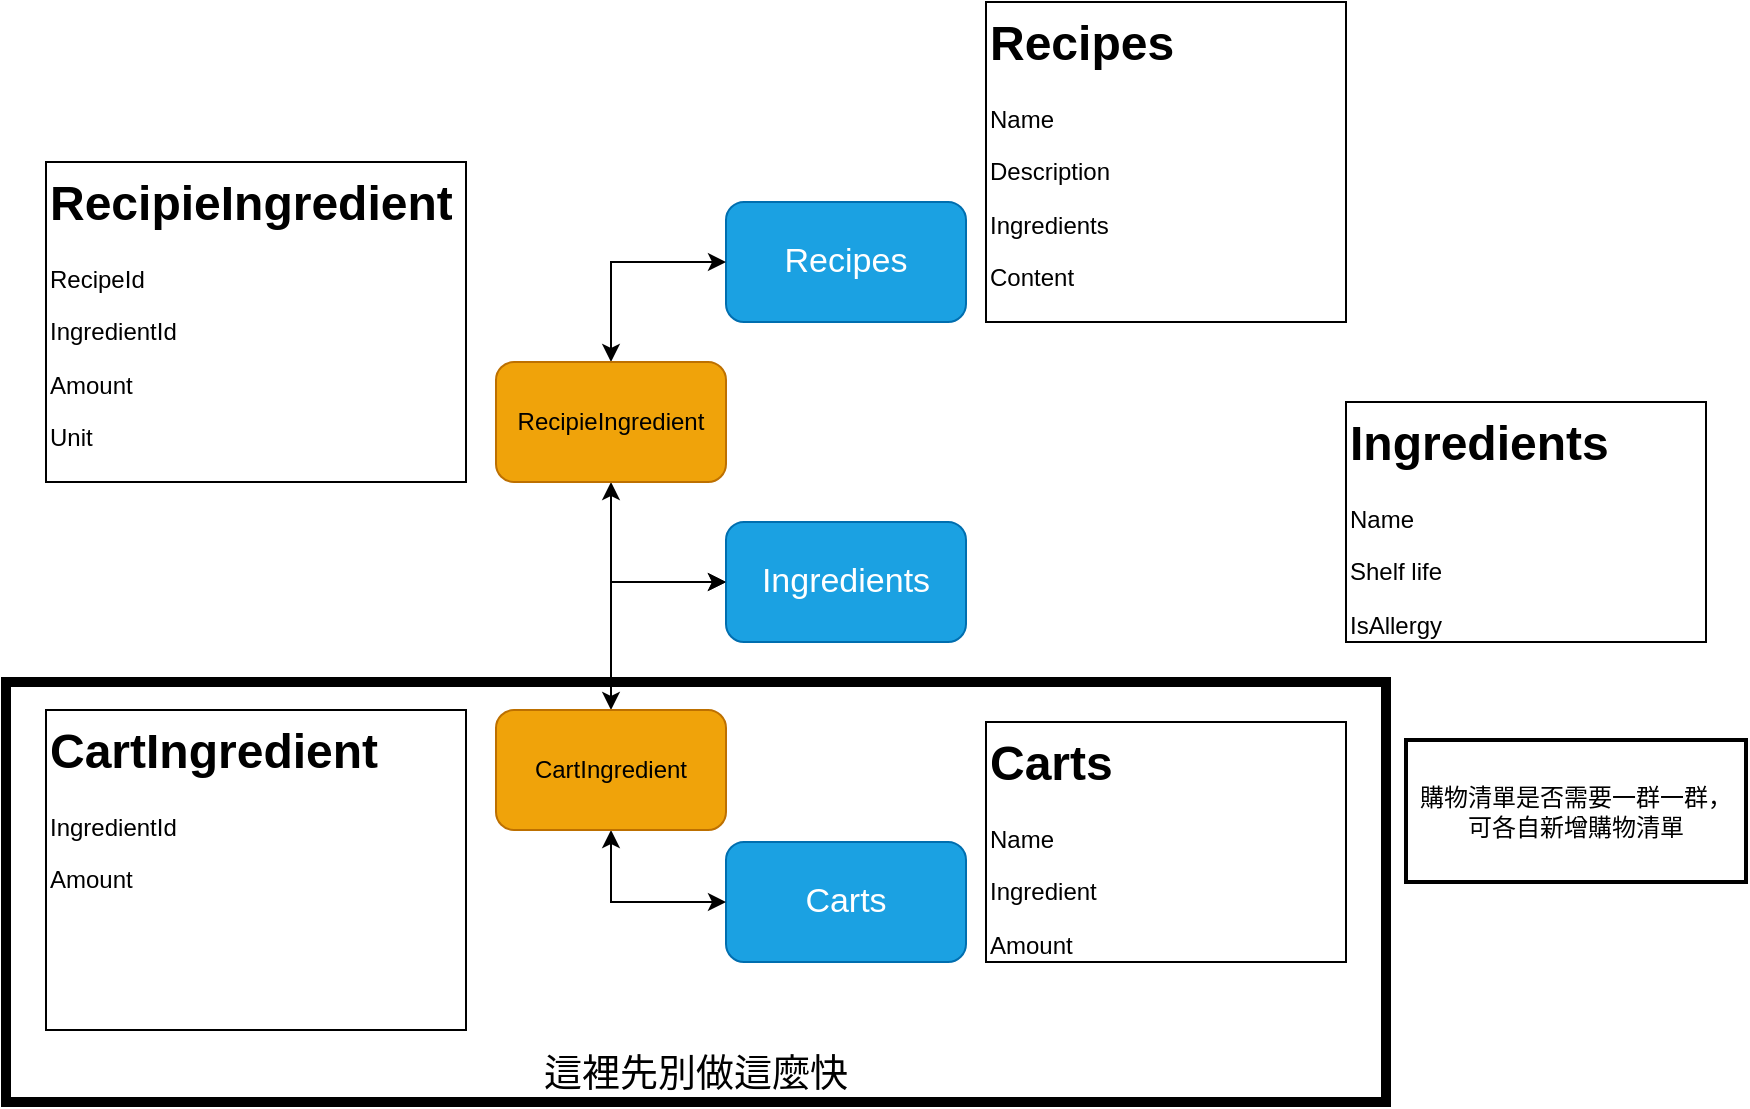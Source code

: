 <mxfile version="27.0.5">
  <diagram name="Page-1" id="JOU_ey2y7Ef1f-dNLchi">
    <mxGraphModel dx="2148" dy="696" grid="1" gridSize="10" guides="1" tooltips="1" connect="1" arrows="1" fold="1" page="1" pageScale="1" pageWidth="1169" pageHeight="827" math="0" shadow="0">
      <root>
        <mxCell id="0" />
        <mxCell id="1" parent="0" />
        <mxCell id="HMszOZsf1zMzUZQNafwa-1" value="Recipes" style="rounded=1;whiteSpace=wrap;html=1;fillColor=#1ba1e2;fontColor=#ffffff;strokeColor=#006EAF;fontSize=17;" parent="1" vertex="1">
          <mxGeometry x="160" y="130" width="120" height="60" as="geometry" />
        </mxCell>
        <mxCell id="HMszOZsf1zMzUZQNafwa-2" value="Carts" style="rounded=1;whiteSpace=wrap;html=1;fillColor=#1ba1e2;fontColor=#ffffff;strokeColor=#006EAF;fontSize=17;" parent="1" vertex="1">
          <mxGeometry x="160" y="450" width="120" height="60" as="geometry" />
        </mxCell>
        <mxCell id="HMszOZsf1zMzUZQNafwa-11" style="edgeStyle=orthogonalEdgeStyle;rounded=0;orthogonalLoop=1;jettySize=auto;html=1;exitX=0;exitY=0.5;exitDx=0;exitDy=0;entryX=0.5;entryY=0;entryDx=0;entryDy=0;startArrow=classic;startFill=1;" parent="1" source="HMszOZsf1zMzUZQNafwa-3" target="HMszOZsf1zMzUZQNafwa-9" edge="1">
          <mxGeometry relative="1" as="geometry" />
        </mxCell>
        <mxCell id="HMszOZsf1zMzUZQNafwa-3" value="Ingredients" style="rounded=1;whiteSpace=wrap;html=1;fillColor=#1ba1e2;fontColor=#ffffff;strokeColor=#006EAF;fontSize=17;" parent="1" vertex="1">
          <mxGeometry x="160" y="290" width="120" height="60" as="geometry" />
        </mxCell>
        <mxCell id="HMszOZsf1zMzUZQNafwa-4" value="&lt;h1 style=&quot;margin-top: 0px;&quot;&gt;Recipes&lt;/h1&gt;&lt;p&gt;Name&lt;/p&gt;&lt;p&gt;Description&lt;/p&gt;&lt;p&gt;Ingredients&lt;/p&gt;&lt;p&gt;Content&lt;/p&gt;" style="text;html=1;overflow=hidden;rounded=0;spacing=2;whiteSpace=wrap;strokeColor=default;" parent="1" vertex="1">
          <mxGeometry x="290" y="30" width="180" height="160" as="geometry" />
        </mxCell>
        <mxCell id="HMszOZsf1zMzUZQNafwa-6" value="&lt;h1 style=&quot;margin-top: 0px;&quot;&gt;Ingredients&lt;/h1&gt;&lt;p&gt;Name&lt;/p&gt;&lt;p&gt;Shelf life&lt;/p&gt;&lt;p&gt;IsAllergy&lt;/p&gt;" style="text;html=1;overflow=hidden;rounded=0;spacing=2;whiteSpace=wrap;strokeColor=default;" parent="1" vertex="1">
          <mxGeometry x="470" y="230" width="180" height="120" as="geometry" />
        </mxCell>
        <mxCell id="HMszOZsf1zMzUZQNafwa-7" value="&lt;h1 style=&quot;margin-top: 0px;&quot;&gt;&lt;span style=&quot;background-color: transparent; color: light-dark(rgb(0, 0, 0), rgb(255, 255, 255));&quot;&gt;Carts&lt;/span&gt;&lt;/h1&gt;&lt;p style=&quot;margin-top: 0px;&quot;&gt;&lt;span style=&quot;background-color: transparent; color: light-dark(rgb(0, 0, 0), rgb(255, 255, 255)); font-size: 12px; font-weight: normal;&quot;&gt;Name&lt;/span&gt;&lt;/p&gt;&lt;p&gt;Ingredient&lt;/p&gt;&lt;p&gt;Amount&lt;/p&gt;" style="text;html=1;overflow=hidden;rounded=0;spacing=2;whiteSpace=wrap;strokeColor=default;" parent="1" vertex="1">
          <mxGeometry x="290" y="390" width="180" height="120" as="geometry" />
        </mxCell>
        <mxCell id="HMszOZsf1zMzUZQNafwa-13" style="edgeStyle=orthogonalEdgeStyle;rounded=0;orthogonalLoop=1;jettySize=auto;html=1;exitX=0.5;exitY=0;exitDx=0;exitDy=0;entryX=0;entryY=0.5;entryDx=0;entryDy=0;startArrow=classic;startFill=1;" parent="1" source="HMszOZsf1zMzUZQNafwa-8" target="HMszOZsf1zMzUZQNafwa-1" edge="1">
          <mxGeometry relative="1" as="geometry" />
        </mxCell>
        <mxCell id="HMszOZsf1zMzUZQNafwa-14" style="edgeStyle=orthogonalEdgeStyle;rounded=0;orthogonalLoop=1;jettySize=auto;html=1;exitX=0.5;exitY=1;exitDx=0;exitDy=0;entryX=0;entryY=0.5;entryDx=0;entryDy=0;startArrow=classic;startFill=1;" parent="1" source="HMszOZsf1zMzUZQNafwa-8" target="HMszOZsf1zMzUZQNafwa-3" edge="1">
          <mxGeometry relative="1" as="geometry" />
        </mxCell>
        <mxCell id="HMszOZsf1zMzUZQNafwa-8" value="RecipieIngredient" style="rounded=1;whiteSpace=wrap;html=1;fillColor=#f0a30a;fontColor=#000000;strokeColor=#BD7000;" parent="1" vertex="1">
          <mxGeometry x="45" y="210" width="115" height="60" as="geometry" />
        </mxCell>
        <mxCell id="HMszOZsf1zMzUZQNafwa-12" style="edgeStyle=orthogonalEdgeStyle;rounded=0;orthogonalLoop=1;jettySize=auto;html=1;exitX=0.5;exitY=1;exitDx=0;exitDy=0;entryX=0;entryY=0.5;entryDx=0;entryDy=0;startArrow=classic;startFill=1;" parent="1" source="HMszOZsf1zMzUZQNafwa-9" target="HMszOZsf1zMzUZQNafwa-2" edge="1">
          <mxGeometry relative="1" as="geometry" />
        </mxCell>
        <mxCell id="HMszOZsf1zMzUZQNafwa-9" value="CartIngredient" style="rounded=1;whiteSpace=wrap;html=1;fillColor=#f0a30a;fontColor=#000000;strokeColor=#BD7000;" parent="1" vertex="1">
          <mxGeometry x="45" y="384" width="115" height="60" as="geometry" />
        </mxCell>
        <mxCell id="bbvA6-XSSEJl-vqrYHCZ-1" value="&lt;h1 style=&quot;margin-top: 0px;&quot;&gt;RecipieIngredient&lt;/h1&gt;&lt;p&gt;RecipeId&lt;/p&gt;&lt;p&gt;&lt;span style=&quot;background-color: transparent; color: light-dark(rgb(0, 0, 0), rgb(255, 255, 255));&quot;&gt;IngredientId&lt;/span&gt;&lt;/p&gt;&lt;p&gt;Amount&lt;/p&gt;&lt;p&gt;Unit&lt;/p&gt;" style="text;html=1;overflow=hidden;rounded=0;spacing=2;whiteSpace=wrap;strokeColor=default;" vertex="1" parent="1">
          <mxGeometry x="-180" y="110" width="210" height="160" as="geometry" />
        </mxCell>
        <mxCell id="bbvA6-XSSEJl-vqrYHCZ-2" value="&lt;h1 style=&quot;margin-top: 0px;&quot;&gt;CartIngredient&lt;/h1&gt;&lt;p&gt;&lt;span style=&quot;background-color: transparent; color: light-dark(rgb(0, 0, 0), rgb(255, 255, 255));&quot;&gt;IngredientId&lt;/span&gt;&lt;/p&gt;&lt;p&gt;Amount&lt;/p&gt;" style="text;html=1;overflow=hidden;rounded=0;spacing=2;whiteSpace=wrap;strokeColor=default;" vertex="1" parent="1">
          <mxGeometry x="-180" y="384" width="210" height="160" as="geometry" />
        </mxCell>
        <mxCell id="bbvA6-XSSEJl-vqrYHCZ-3" value="這裡先別做這麼快" style="rounded=0;whiteSpace=wrap;html=1;fillColor=none;strokeWidth=5;fontSize=19;verticalAlign=bottom;" vertex="1" parent="1">
          <mxGeometry x="-200" y="370" width="690" height="210" as="geometry" />
        </mxCell>
        <mxCell id="bbvA6-XSSEJl-vqrYHCZ-4" value="購物清單是否需要一群一群，&lt;br&gt;可各自新增購物清單" style="text;html=1;align=center;verticalAlign=middle;whiteSpace=wrap;rounded=0;strokeColor=default;strokeWidth=2;" vertex="1" parent="1">
          <mxGeometry x="500" y="399" width="170" height="71" as="geometry" />
        </mxCell>
      </root>
    </mxGraphModel>
  </diagram>
</mxfile>
